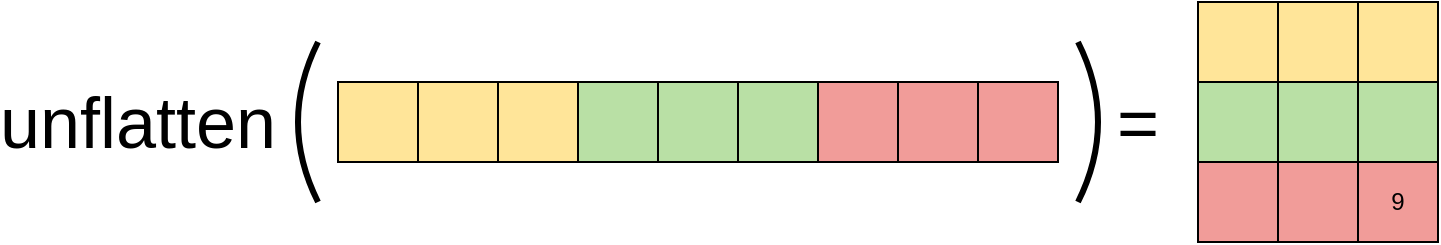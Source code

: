 <mxfile version="23.1.6" type="device">
  <diagram name="Page-1" id="AsNBD68WmXlKK2rAg6yS">
    <mxGraphModel dx="1232" dy="809" grid="1" gridSize="10" guides="1" tooltips="1" connect="1" arrows="1" fold="1" page="1" pageScale="1" pageWidth="827" pageHeight="1169" math="0" shadow="0">
      <root>
        <mxCell id="0" />
        <mxCell id="1" parent="0" />
        <mxCell id="fNvnmYlMusPUi0bq2ksU-29" value="&lt;font style=&quot;font-size: 36px;&quot;&gt;unflatten&lt;/font&gt;" style="text;html=1;align=center;verticalAlign=middle;whiteSpace=wrap;rounded=0;" parent="1" vertex="1">
          <mxGeometry x="40" y="280" width="120" height="80" as="geometry" />
        </mxCell>
        <mxCell id="fNvnmYlMusPUi0bq2ksU-32" value="" style="group" parent="1" vertex="1" connectable="0">
          <mxGeometry x="630" y="260" width="120" height="120" as="geometry" />
        </mxCell>
        <mxCell id="fNvnmYlMusPUi0bq2ksU-1" value="" style="whiteSpace=wrap;html=1;aspect=fixed;fillColor=#FFE599;" parent="fNvnmYlMusPUi0bq2ksU-32" vertex="1">
          <mxGeometry width="40" height="40" as="geometry" />
        </mxCell>
        <mxCell id="fNvnmYlMusPUi0bq2ksU-3" value="" style="whiteSpace=wrap;html=1;aspect=fixed;fillColor=#FFE599;" parent="fNvnmYlMusPUi0bq2ksU-32" vertex="1">
          <mxGeometry x="40" width="40" height="40" as="geometry" />
        </mxCell>
        <mxCell id="fNvnmYlMusPUi0bq2ksU-4" value="" style="whiteSpace=wrap;html=1;aspect=fixed;fillColor=#FFE599;" parent="fNvnmYlMusPUi0bq2ksU-32" vertex="1">
          <mxGeometry x="80" width="40" height="40" as="geometry" />
        </mxCell>
        <mxCell id="fNvnmYlMusPUi0bq2ksU-5" value="" style="whiteSpace=wrap;html=1;aspect=fixed;fillColor=#B9E0A5;" parent="fNvnmYlMusPUi0bq2ksU-32" vertex="1">
          <mxGeometry x="80" y="40" width="40" height="40" as="geometry" />
        </mxCell>
        <mxCell id="fNvnmYlMusPUi0bq2ksU-6" value="" style="whiteSpace=wrap;html=1;aspect=fixed;fillColor=#B9E0A5;" parent="fNvnmYlMusPUi0bq2ksU-32" vertex="1">
          <mxGeometry y="40" width="40" height="40" as="geometry" />
        </mxCell>
        <mxCell id="fNvnmYlMusPUi0bq2ksU-7" value="" style="whiteSpace=wrap;html=1;aspect=fixed;fillColor=#B9E0A5;" parent="fNvnmYlMusPUi0bq2ksU-32" vertex="1">
          <mxGeometry x="40" y="40" width="40" height="40" as="geometry" />
        </mxCell>
        <mxCell id="fNvnmYlMusPUi0bq2ksU-8" value="9" style="whiteSpace=wrap;html=1;aspect=fixed;fillColor=#F19C99;" parent="fNvnmYlMusPUi0bq2ksU-32" vertex="1">
          <mxGeometry x="80" y="80" width="40" height="40" as="geometry" />
        </mxCell>
        <mxCell id="fNvnmYlMusPUi0bq2ksU-9" value="" style="whiteSpace=wrap;html=1;aspect=fixed;fillColor=#F19C99;" parent="fNvnmYlMusPUi0bq2ksU-32" vertex="1">
          <mxGeometry y="80" width="40" height="40" as="geometry" />
        </mxCell>
        <mxCell id="fNvnmYlMusPUi0bq2ksU-10" value="" style="whiteSpace=wrap;html=1;aspect=fixed;fillColor=#F19C99;" parent="fNvnmYlMusPUi0bq2ksU-32" vertex="1">
          <mxGeometry x="40" y="80" width="40" height="40" as="geometry" />
        </mxCell>
        <mxCell id="fNvnmYlMusPUi0bq2ksU-33" value="" style="group" parent="1" vertex="1" connectable="0">
          <mxGeometry x="200" y="300" width="360" height="40" as="geometry" />
        </mxCell>
        <mxCell id="fNvnmYlMusPUi0bq2ksU-20" value="" style="whiteSpace=wrap;html=1;aspect=fixed;fillColor=#FFE599;" parent="fNvnmYlMusPUi0bq2ksU-33" vertex="1">
          <mxGeometry width="40" height="40" as="geometry" />
        </mxCell>
        <mxCell id="fNvnmYlMusPUi0bq2ksU-21" value="" style="whiteSpace=wrap;html=1;aspect=fixed;fillColor=#FFE599;" parent="fNvnmYlMusPUi0bq2ksU-33" vertex="1">
          <mxGeometry x="80" width="40" height="40" as="geometry" />
        </mxCell>
        <mxCell id="fNvnmYlMusPUi0bq2ksU-22" value="" style="whiteSpace=wrap;html=1;aspect=fixed;fillColor=#FFE599;" parent="fNvnmYlMusPUi0bq2ksU-33" vertex="1">
          <mxGeometry x="40" width="40" height="40" as="geometry" />
        </mxCell>
        <mxCell id="fNvnmYlMusPUi0bq2ksU-23" value="" style="whiteSpace=wrap;html=1;aspect=fixed;fillColor=#B9E0A5;" parent="fNvnmYlMusPUi0bq2ksU-33" vertex="1">
          <mxGeometry x="120" width="40" height="40" as="geometry" />
        </mxCell>
        <mxCell id="fNvnmYlMusPUi0bq2ksU-24" value="" style="whiteSpace=wrap;html=1;aspect=fixed;fillColor=#B9E0A5;" parent="fNvnmYlMusPUi0bq2ksU-33" vertex="1">
          <mxGeometry x="160" width="40" height="40" as="geometry" />
        </mxCell>
        <mxCell id="fNvnmYlMusPUi0bq2ksU-25" value="" style="whiteSpace=wrap;html=1;aspect=fixed;fillColor=#B9E0A5;" parent="fNvnmYlMusPUi0bq2ksU-33" vertex="1">
          <mxGeometry x="200" width="40" height="40" as="geometry" />
        </mxCell>
        <mxCell id="fNvnmYlMusPUi0bq2ksU-26" value="" style="whiteSpace=wrap;html=1;aspect=fixed;fillColor=#F19C99;" parent="fNvnmYlMusPUi0bq2ksU-33" vertex="1">
          <mxGeometry x="240" width="40" height="40" as="geometry" />
        </mxCell>
        <mxCell id="fNvnmYlMusPUi0bq2ksU-27" value="" style="whiteSpace=wrap;html=1;aspect=fixed;fillColor=#F19C99;" parent="fNvnmYlMusPUi0bq2ksU-33" vertex="1">
          <mxGeometry x="280" width="40" height="40" as="geometry" />
        </mxCell>
        <mxCell id="fNvnmYlMusPUi0bq2ksU-28" value="" style="whiteSpace=wrap;html=1;aspect=fixed;fillColor=#F19C99;" parent="fNvnmYlMusPUi0bq2ksU-33" vertex="1">
          <mxGeometry x="320" width="40" height="40" as="geometry" />
        </mxCell>
        <mxCell id="fNvnmYlMusPUi0bq2ksU-35" value="&lt;font style=&quot;font-size: 36px;&quot;&gt;=&lt;/font&gt;" style="text;html=1;align=center;verticalAlign=middle;whiteSpace=wrap;rounded=0;" parent="1" vertex="1">
          <mxGeometry x="580" y="305" width="40" height="30" as="geometry" />
        </mxCell>
        <mxCell id="fNvnmYlMusPUi0bq2ksU-36" value="" style="endArrow=none;html=1;rounded=0;strokeWidth=3;curved=1;" parent="1" edge="1">
          <mxGeometry width="50" height="50" relative="1" as="geometry">
            <mxPoint x="190" y="360" as="sourcePoint" />
            <mxPoint x="190" y="280" as="targetPoint" />
            <Array as="points">
              <mxPoint x="170" y="320" />
            </Array>
          </mxGeometry>
        </mxCell>
        <mxCell id="fNvnmYlMusPUi0bq2ksU-38" value="" style="endArrow=none;html=1;rounded=0;strokeWidth=3;curved=1;" parent="1" edge="1">
          <mxGeometry width="50" height="50" relative="1" as="geometry">
            <mxPoint x="570" y="360" as="sourcePoint" />
            <mxPoint x="570" y="280" as="targetPoint" />
            <Array as="points">
              <mxPoint x="590" y="320" />
            </Array>
          </mxGeometry>
        </mxCell>
      </root>
    </mxGraphModel>
  </diagram>
</mxfile>
